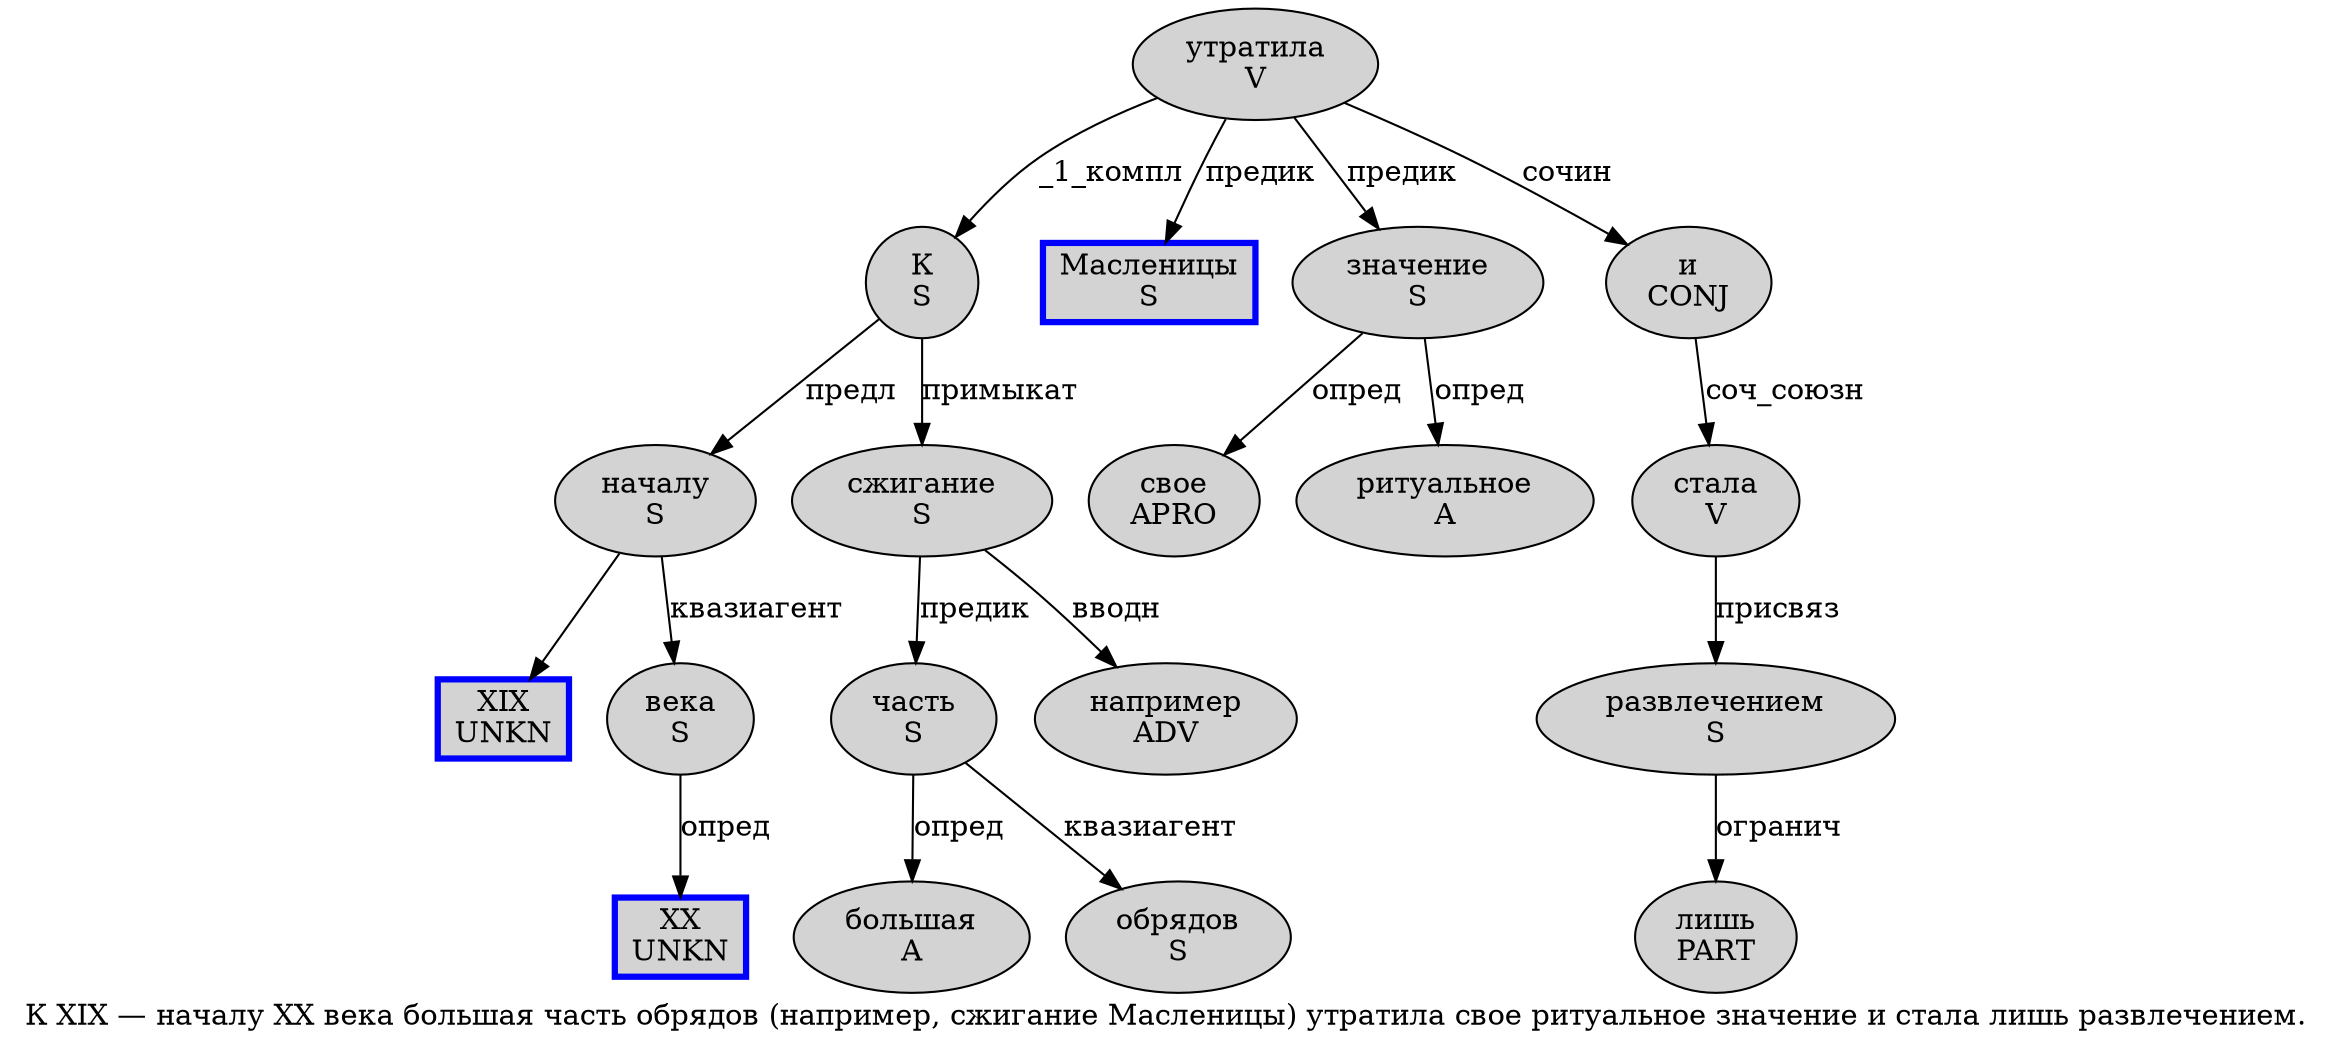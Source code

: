 digraph SENTENCE_724 {
	graph [label="К ХIХ — началу ХХ века большая часть обрядов (например, сжигание Масленицы) утратила свое ритуальное значение и стала лишь развлечением."]
	node [style=filled]
		0 [label="К
S" color="" fillcolor=lightgray penwidth=1 shape=ellipse]
		1 [label="ХIХ
UNKN" color=blue fillcolor=lightgray penwidth=3 shape=box]
		3 [label="началу
S" color="" fillcolor=lightgray penwidth=1 shape=ellipse]
		4 [label="ХХ
UNKN" color=blue fillcolor=lightgray penwidth=3 shape=box]
		5 [label="века
S" color="" fillcolor=lightgray penwidth=1 shape=ellipse]
		6 [label="большая
A" color="" fillcolor=lightgray penwidth=1 shape=ellipse]
		7 [label="часть
S" color="" fillcolor=lightgray penwidth=1 shape=ellipse]
		8 [label="обрядов
S" color="" fillcolor=lightgray penwidth=1 shape=ellipse]
		10 [label="например
ADV" color="" fillcolor=lightgray penwidth=1 shape=ellipse]
		12 [label="сжигание
S" color="" fillcolor=lightgray penwidth=1 shape=ellipse]
		13 [label="Масленицы
S" color=blue fillcolor=lightgray penwidth=3 shape=box]
		15 [label="утратила
V" color="" fillcolor=lightgray penwidth=1 shape=ellipse]
		16 [label="свое
APRO" color="" fillcolor=lightgray penwidth=1 shape=ellipse]
		17 [label="ритуальное
A" color="" fillcolor=lightgray penwidth=1 shape=ellipse]
		18 [label="значение
S" color="" fillcolor=lightgray penwidth=1 shape=ellipse]
		19 [label="и
CONJ" color="" fillcolor=lightgray penwidth=1 shape=ellipse]
		20 [label="стала
V" color="" fillcolor=lightgray penwidth=1 shape=ellipse]
		21 [label="лишь
PART" color="" fillcolor=lightgray penwidth=1 shape=ellipse]
		22 [label="развлечением
S" color="" fillcolor=lightgray penwidth=1 shape=ellipse]
			0 -> 3 [label="предл"]
			0 -> 12 [label="примыкат"]
			22 -> 21 [label="огранич"]
			18 -> 16 [label="опред"]
			18 -> 17 [label="опред"]
			19 -> 20 [label="соч_союзн"]
			7 -> 6 [label="опред"]
			7 -> 8 [label="квазиагент"]
			3 -> 1
			3 -> 5 [label="квазиагент"]
			5 -> 4 [label="опред"]
			15 -> 0 [label="_1_компл"]
			15 -> 13 [label="предик"]
			15 -> 18 [label="предик"]
			15 -> 19 [label="сочин"]
			20 -> 22 [label="присвяз"]
			12 -> 7 [label="предик"]
			12 -> 10 [label="вводн"]
}